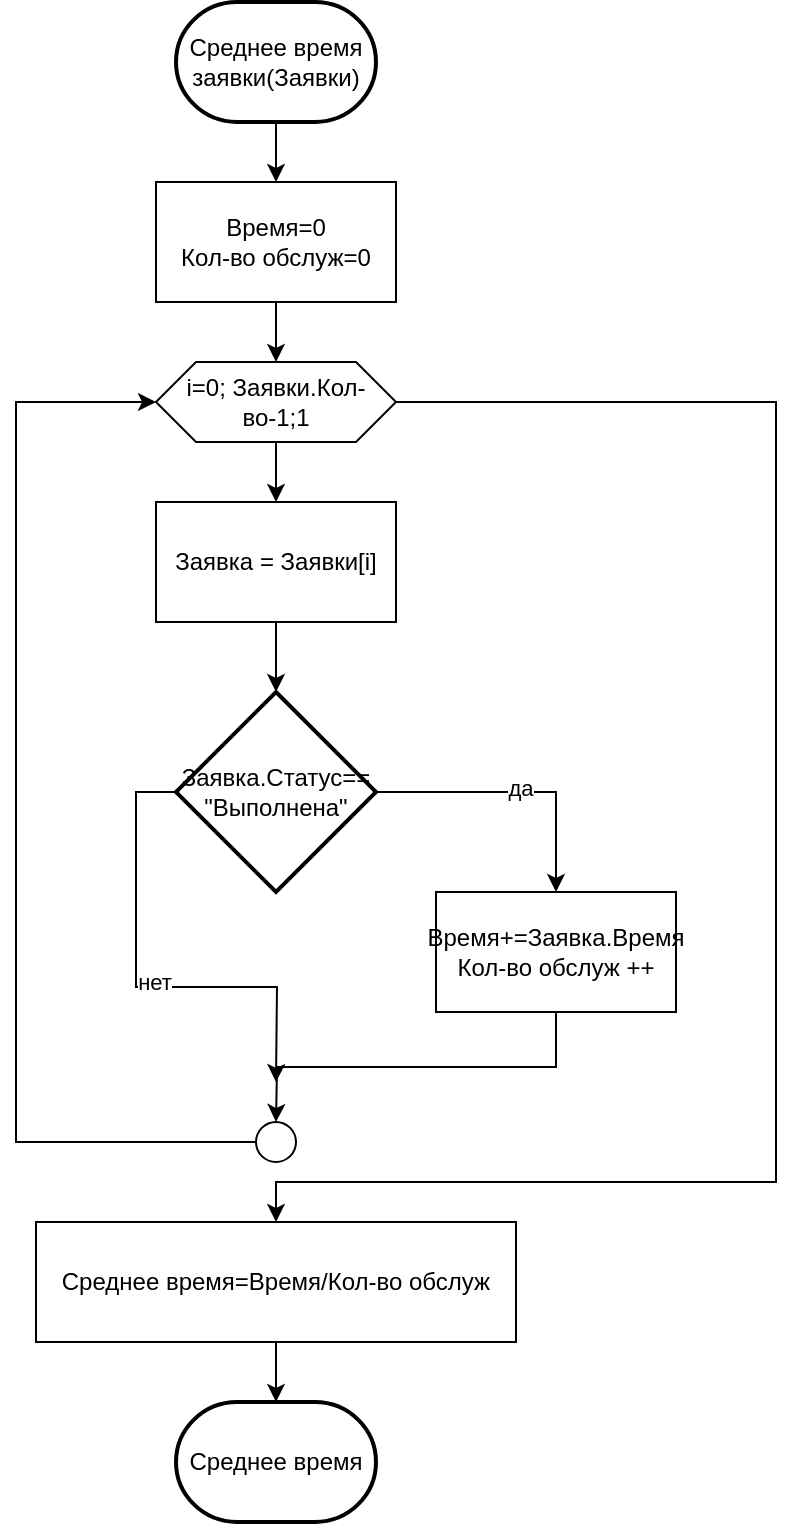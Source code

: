 <mxfile version="24.7.8">
  <diagram name="Page-1" id="74e2e168-ea6b-b213-b513-2b3c1d86103e">
    <mxGraphModel dx="1036" dy="614" grid="1" gridSize="10" guides="1" tooltips="1" connect="1" arrows="1" fold="1" page="1" pageScale="1" pageWidth="1100" pageHeight="850" background="none" math="0" shadow="0">
      <root>
        <mxCell id="0" />
        <mxCell id="1" parent="0" />
        <mxCell id="qh07ioRMHzCG0XXzUdd--8" style="edgeStyle=orthogonalEdgeStyle;rounded=0;orthogonalLoop=1;jettySize=auto;html=1;exitX=0.5;exitY=1;exitDx=0;exitDy=0;exitPerimeter=0;entryX=0.5;entryY=0;entryDx=0;entryDy=0;" edge="1" parent="1" source="qh07ioRMHzCG0XXzUdd--1" target="qh07ioRMHzCG0XXzUdd--6">
          <mxGeometry relative="1" as="geometry" />
        </mxCell>
        <mxCell id="qh07ioRMHzCG0XXzUdd--1" value="Среднее время заявки(Заявки)" style="strokeWidth=2;html=1;shape=mxgraph.flowchart.terminator;whiteSpace=wrap;" vertex="1" parent="1">
          <mxGeometry x="500" y="30" width="100" height="60" as="geometry" />
        </mxCell>
        <mxCell id="qh07ioRMHzCG0XXzUdd--9" style="edgeStyle=orthogonalEdgeStyle;rounded=0;orthogonalLoop=1;jettySize=auto;html=1;exitX=0.5;exitY=1;exitDx=0;exitDy=0;entryX=0.5;entryY=0;entryDx=0;entryDy=0;" edge="1" parent="1" source="qh07ioRMHzCG0XXzUdd--6" target="qh07ioRMHzCG0XXzUdd--7">
          <mxGeometry relative="1" as="geometry" />
        </mxCell>
        <mxCell id="qh07ioRMHzCG0XXzUdd--6" value="Время=0&lt;div&gt;Кол-во обслуж=0&lt;/div&gt;" style="rounded=0;whiteSpace=wrap;html=1;" vertex="1" parent="1">
          <mxGeometry x="490" y="120" width="120" height="60" as="geometry" />
        </mxCell>
        <mxCell id="qh07ioRMHzCG0XXzUdd--11" style="edgeStyle=orthogonalEdgeStyle;rounded=0;orthogonalLoop=1;jettySize=auto;html=1;exitX=0.5;exitY=1;exitDx=0;exitDy=0;entryX=0.5;entryY=0;entryDx=0;entryDy=0;" edge="1" parent="1" source="qh07ioRMHzCG0XXzUdd--7" target="qh07ioRMHzCG0XXzUdd--10">
          <mxGeometry relative="1" as="geometry" />
        </mxCell>
        <mxCell id="qh07ioRMHzCG0XXzUdd--24" style="edgeStyle=orthogonalEdgeStyle;rounded=0;orthogonalLoop=1;jettySize=auto;html=1;exitX=1;exitY=0.5;exitDx=0;exitDy=0;entryX=0.5;entryY=0;entryDx=0;entryDy=0;" edge="1" parent="1" source="qh07ioRMHzCG0XXzUdd--7" target="qh07ioRMHzCG0XXzUdd--23">
          <mxGeometry relative="1" as="geometry">
            <Array as="points">
              <mxPoint x="800" y="230" />
              <mxPoint x="800" y="620" />
              <mxPoint x="550" y="620" />
            </Array>
          </mxGeometry>
        </mxCell>
        <mxCell id="qh07ioRMHzCG0XXzUdd--7" value="i=0; Заявки.Кол-во-1;1" style="shape=hexagon;perimeter=hexagonPerimeter2;whiteSpace=wrap;html=1;fixedSize=1;" vertex="1" parent="1">
          <mxGeometry x="490" y="210" width="120" height="40" as="geometry" />
        </mxCell>
        <mxCell id="qh07ioRMHzCG0XXzUdd--10" value="Заявка = Заявки[i]" style="rounded=0;whiteSpace=wrap;html=1;" vertex="1" parent="1">
          <mxGeometry x="490" y="280" width="120" height="60" as="geometry" />
        </mxCell>
        <mxCell id="qh07ioRMHzCG0XXzUdd--16" style="edgeStyle=orthogonalEdgeStyle;rounded=0;orthogonalLoop=1;jettySize=auto;html=1;exitX=1;exitY=0.5;exitDx=0;exitDy=0;exitPerimeter=0;entryX=0.5;entryY=0;entryDx=0;entryDy=0;" edge="1" parent="1" source="qh07ioRMHzCG0XXzUdd--12" target="qh07ioRMHzCG0XXzUdd--15">
          <mxGeometry relative="1" as="geometry" />
        </mxCell>
        <mxCell id="qh07ioRMHzCG0XXzUdd--17" value="да" style="edgeLabel;html=1;align=center;verticalAlign=middle;resizable=0;points=[];" vertex="1" connectable="0" parent="qh07ioRMHzCG0XXzUdd--16">
          <mxGeometry x="0.026" y="2" relative="1" as="geometry">
            <mxPoint as="offset" />
          </mxGeometry>
        </mxCell>
        <mxCell id="qh07ioRMHzCG0XXzUdd--19" style="edgeStyle=orthogonalEdgeStyle;rounded=0;orthogonalLoop=1;jettySize=auto;html=1;exitX=0;exitY=0.5;exitDx=0;exitDy=0;exitPerimeter=0;" edge="1" parent="1" source="qh07ioRMHzCG0XXzUdd--12">
          <mxGeometry relative="1" as="geometry">
            <mxPoint x="550" y="570" as="targetPoint" />
          </mxGeometry>
        </mxCell>
        <mxCell id="qh07ioRMHzCG0XXzUdd--20" value="нет" style="edgeLabel;html=1;align=center;verticalAlign=middle;resizable=0;points=[];" vertex="1" connectable="0" parent="qh07ioRMHzCG0XXzUdd--19">
          <mxGeometry x="0.073" y="3" relative="1" as="geometry">
            <mxPoint as="offset" />
          </mxGeometry>
        </mxCell>
        <mxCell id="qh07ioRMHzCG0XXzUdd--12" value="Заявка.Статус==&lt;div&gt;&quot;Выполнена&quot;&lt;/div&gt;" style="strokeWidth=2;html=1;shape=mxgraph.flowchart.decision;whiteSpace=wrap;" vertex="1" parent="1">
          <mxGeometry x="500" y="375" width="100" height="100" as="geometry" />
        </mxCell>
        <mxCell id="qh07ioRMHzCG0XXzUdd--14" style="edgeStyle=orthogonalEdgeStyle;rounded=0;orthogonalLoop=1;jettySize=auto;html=1;exitX=0.5;exitY=1;exitDx=0;exitDy=0;entryX=0.5;entryY=0;entryDx=0;entryDy=0;entryPerimeter=0;" edge="1" parent="1" source="qh07ioRMHzCG0XXzUdd--10" target="qh07ioRMHzCG0XXzUdd--12">
          <mxGeometry relative="1" as="geometry" />
        </mxCell>
        <mxCell id="qh07ioRMHzCG0XXzUdd--18" style="edgeStyle=orthogonalEdgeStyle;rounded=0;orthogonalLoop=1;jettySize=auto;html=1;exitX=0.5;exitY=1;exitDx=0;exitDy=0;" edge="1" parent="1" source="qh07ioRMHzCG0XXzUdd--15">
          <mxGeometry relative="1" as="geometry">
            <mxPoint x="550" y="590" as="targetPoint" />
          </mxGeometry>
        </mxCell>
        <mxCell id="qh07ioRMHzCG0XXzUdd--15" value="Время+=Заявка.Время&lt;div&gt;Кол-во обслуж ++&lt;/div&gt;" style="rounded=0;whiteSpace=wrap;html=1;" vertex="1" parent="1">
          <mxGeometry x="630" y="475" width="120" height="60" as="geometry" />
        </mxCell>
        <mxCell id="qh07ioRMHzCG0XXzUdd--22" style="edgeStyle=orthogonalEdgeStyle;rounded=0;orthogonalLoop=1;jettySize=auto;html=1;exitX=0;exitY=0.5;exitDx=0;exitDy=0;entryX=0;entryY=0.5;entryDx=0;entryDy=0;" edge="1" parent="1" source="qh07ioRMHzCG0XXzUdd--21" target="qh07ioRMHzCG0XXzUdd--7">
          <mxGeometry relative="1" as="geometry">
            <Array as="points">
              <mxPoint x="420" y="600" />
              <mxPoint x="420" y="230" />
            </Array>
          </mxGeometry>
        </mxCell>
        <mxCell id="qh07ioRMHzCG0XXzUdd--21" value="" style="ellipse;whiteSpace=wrap;html=1;" vertex="1" parent="1">
          <mxGeometry x="540" y="590" width="20" height="20" as="geometry" />
        </mxCell>
        <mxCell id="qh07ioRMHzCG0XXzUdd--23" value="Среднее время=Время/Кол-во обслуж" style="rounded=0;whiteSpace=wrap;html=1;" vertex="1" parent="1">
          <mxGeometry x="430" y="640" width="240" height="60" as="geometry" />
        </mxCell>
        <mxCell id="qh07ioRMHzCG0XXzUdd--26" value="Среднее время" style="strokeWidth=2;html=1;shape=mxgraph.flowchart.terminator;whiteSpace=wrap;" vertex="1" parent="1">
          <mxGeometry x="500" y="730" width="100" height="60" as="geometry" />
        </mxCell>
        <mxCell id="qh07ioRMHzCG0XXzUdd--27" style="edgeStyle=orthogonalEdgeStyle;rounded=0;orthogonalLoop=1;jettySize=auto;html=1;exitX=0.5;exitY=1;exitDx=0;exitDy=0;entryX=0.5;entryY=0;entryDx=0;entryDy=0;entryPerimeter=0;" edge="1" parent="1" source="qh07ioRMHzCG0XXzUdd--23" target="qh07ioRMHzCG0XXzUdd--26">
          <mxGeometry relative="1" as="geometry" />
        </mxCell>
      </root>
    </mxGraphModel>
  </diagram>
</mxfile>
